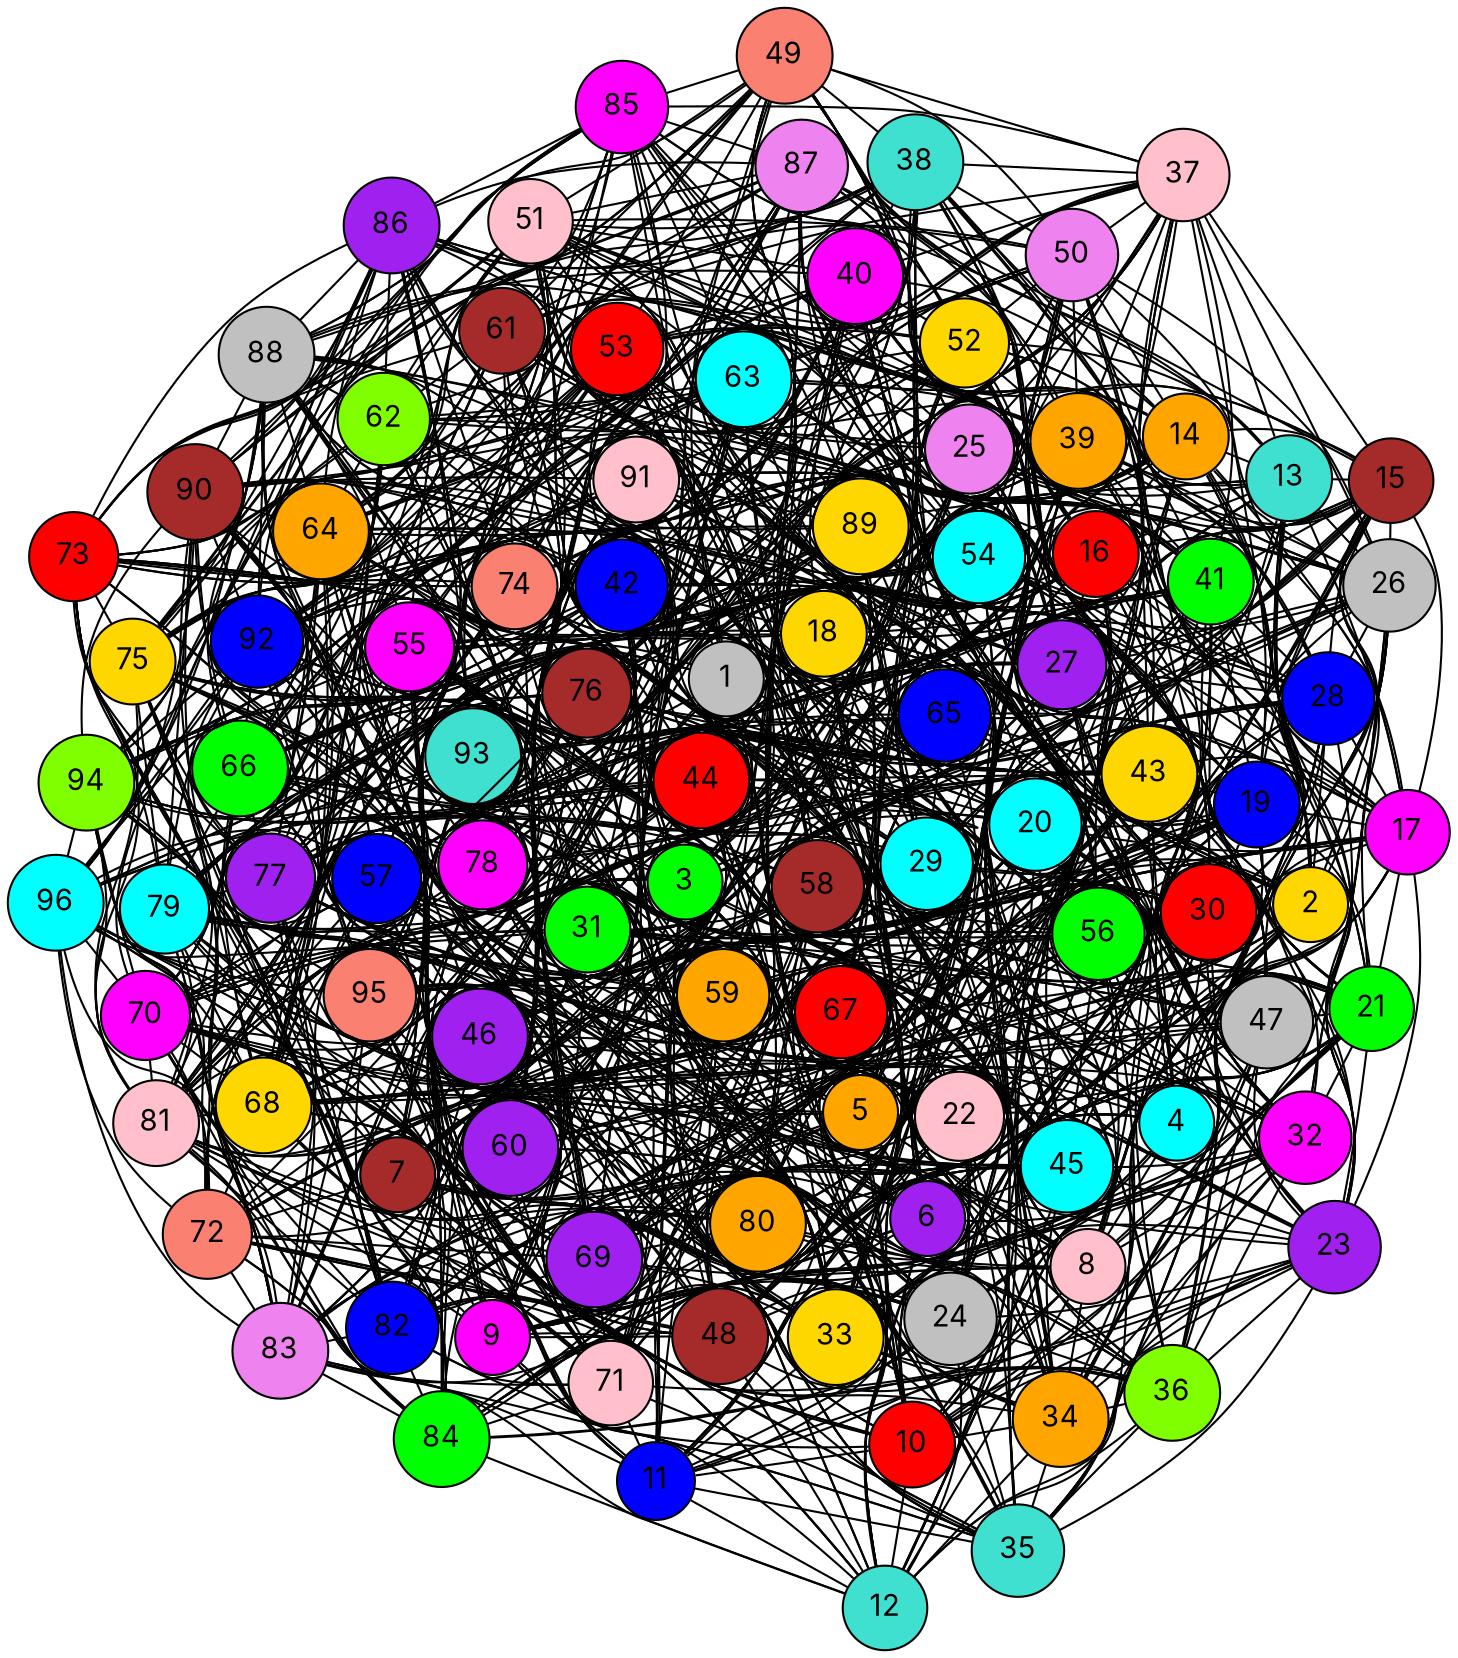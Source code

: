 graph G {
  layout=neato;
  overlap=false;
  splines=true;
  node [shape=circle, style=filled, fontname=Inter];
  1 [label="1", fillcolor="gray", tooltip="v1 color 10"];
  2 [label="2", fillcolor="gold", tooltip="v2 color 3"];
  3 [label="3", fillcolor="green", tooltip="v3 color 1"];
  4 [label="4", fillcolor="cyan", tooltip="v4 color 4"];
  5 [label="5", fillcolor="orange", tooltip="v5 color 6"];
  6 [label="6", fillcolor="purple", tooltip="v6 color 7"];
  7 [label="7", fillcolor="brown", tooltip="v7 color 8"];
  8 [label="8", fillcolor="pink", tooltip="v8 color 9"];
  9 [label="9", fillcolor="magenta", tooltip="v9 color 5"];
  10 [label="10", fillcolor="red", tooltip="v10 color 0"];
  11 [label="11", fillcolor="blue", tooltip="v11 color 2"];
  12 [label="12", fillcolor="turquoise", tooltip="v12 color 11"];
  13 [label="13", fillcolor="turquoise", tooltip="v13 color 11"];
  14 [label="14", fillcolor="orange", tooltip="v14 color 6"];
  15 [label="15", fillcolor="brown", tooltip="v15 color 8"];
  16 [label="16", fillcolor="red", tooltip="v16 color 0"];
  17 [label="17", fillcolor="magenta", tooltip="v17 color 5"];
  18 [label="18", fillcolor="gold", tooltip="v18 color 3"];
  19 [label="19", fillcolor="blue", tooltip="v19 color 2"];
  20 [label="20", fillcolor="cyan", tooltip="v20 color 4"];
  21 [label="21", fillcolor="green", tooltip="v21 color 1"];
  22 [label="22", fillcolor="pink", tooltip="v22 color 9"];
  23 [label="23", fillcolor="purple", tooltip="v23 color 7"];
  24 [label="24", fillcolor="gray", tooltip="v24 color 10"];
  25 [label="25", fillcolor="violet", tooltip="v25 color 12"];
  26 [label="26", fillcolor="gray", tooltip="v26 color 10"];
  27 [label="27", fillcolor="purple", tooltip="v27 color 7"];
  28 [label="28", fillcolor="blue", tooltip="v28 color 2"];
  29 [label="29", fillcolor="cyan", tooltip="v29 color 4"];
  30 [label="30", fillcolor="red", tooltip="v30 color 0"];
  31 [label="31", fillcolor="green", tooltip="v31 color 1"];
  32 [label="32", fillcolor="magenta", tooltip="v32 color 5"];
  33 [label="33", fillcolor="gold", tooltip="v33 color 3"];
  34 [label="34", fillcolor="orange", tooltip="v34 color 6"];
  35 [label="35", fillcolor="turquoise", tooltip="v35 color 11"];
  36 [label="36", fillcolor="chartreuse", tooltip="v36 color 13"];
  37 [label="37", fillcolor="pink", tooltip="v37 color 9"];
  38 [label="38", fillcolor="turquoise", tooltip="v38 color 11"];
  39 [label="39", fillcolor="orange", tooltip="v39 color 6"];
  40 [label="40", fillcolor="magenta", tooltip="v40 color 5"];
  41 [label="41", fillcolor="green", tooltip="v41 color 1"];
  42 [label="42", fillcolor="blue", tooltip="v42 color 2"];
  43 [label="43", fillcolor="gold", tooltip="v43 color 3"];
  44 [label="44", fillcolor="red", tooltip="v44 color 0"];
  45 [label="45", fillcolor="cyan", tooltip="v45 color 4"];
  46 [label="46", fillcolor="purple", tooltip="v46 color 7"];
  47 [label="47", fillcolor="gray", tooltip="v47 color 10"];
  48 [label="48", fillcolor="brown", tooltip="v48 color 8"];
  49 [label="49", fillcolor="salmon", tooltip="v49 color 14"];
  50 [label="50", fillcolor="violet", tooltip="v50 color 12"];
  51 [label="51", fillcolor="pink", tooltip="v51 color 9"];
  52 [label="52", fillcolor="gold", tooltip="v52 color 3"];
  53 [label="53", fillcolor="red", tooltip="v53 color 0"];
  54 [label="54", fillcolor="cyan", tooltip="v54 color 4"];
  55 [label="55", fillcolor="magenta", tooltip="v55 color 5"];
  56 [label="56", fillcolor="green", tooltip="v56 color 1"];
  57 [label="57", fillcolor="blue", tooltip="v57 color 2"];
  58 [label="58", fillcolor="brown", tooltip="v58 color 8"];
  59 [label="59", fillcolor="orange", tooltip="v59 color 6"];
  60 [label="60", fillcolor="purple", tooltip="v60 color 7"];
  61 [label="61", fillcolor="brown", tooltip="v61 color 8"];
  62 [label="62", fillcolor="chartreuse", tooltip="v62 color 13"];
  63 [label="63", fillcolor="cyan", tooltip="v63 color 4"];
  64 [label="64", fillcolor="orange", tooltip="v64 color 6"];
  65 [label="65", fillcolor="blue", tooltip="v65 color 2"];
  66 [label="66", fillcolor="green", tooltip="v66 color 1"];
  67 [label="67", fillcolor="red", tooltip="v67 color 0"];
  68 [label="68", fillcolor="gold", tooltip="v68 color 3"];
  69 [label="69", fillcolor="purple", tooltip="v69 color 7"];
  70 [label="70", fillcolor="magenta", tooltip="v70 color 5"];
  71 [label="71", fillcolor="pink", tooltip="v71 color 9"];
  72 [label="72", fillcolor="salmon", tooltip="v72 color 14"];
  73 [label="73", fillcolor="red", tooltip="v73 color 0"];
  74 [label="74", fillcolor="salmon", tooltip="v74 color 14"];
  75 [label="75", fillcolor="gold", tooltip="v75 color 3"];
  76 [label="76", fillcolor="brown", tooltip="v76 color 8"];
  77 [label="77", fillcolor="purple", tooltip="v77 color 7"];
  78 [label="78", fillcolor="magenta", tooltip="v78 color 5"];
  79 [label="79", fillcolor="cyan", tooltip="v79 color 4"];
  80 [label="80", fillcolor="orange", tooltip="v80 color 6"];
  81 [label="81", fillcolor="pink", tooltip="v81 color 9"];
  82 [label="82", fillcolor="blue", tooltip="v82 color 2"];
  83 [label="83", fillcolor="violet", tooltip="v83 color 12"];
  84 [label="84", fillcolor="green", tooltip="v84 color 1"];
  85 [label="85", fillcolor="magenta", tooltip="v85 color 5"];
  86 [label="86", fillcolor="purple", tooltip="v86 color 7"];
  87 [label="87", fillcolor="violet", tooltip="v87 color 12"];
  88 [label="88", fillcolor="gray", tooltip="v88 color 10"];
  89 [label="89", fillcolor="gold", tooltip="v89 color 3"];
  90 [label="90", fillcolor="brown", tooltip="v90 color 8"];
  91 [label="91", fillcolor="pink", tooltip="v91 color 9"];
  92 [label="92", fillcolor="blue", tooltip="v92 color 2"];
  93 [label="93", fillcolor="turquoise", tooltip="v93 color 11"];
  94 [label="94", fillcolor="chartreuse", tooltip="v94 color 13"];
  95 [label="95", fillcolor="salmon", tooltip="v95 color 14"];
  96 [label="96", fillcolor="cyan", tooltip="v96 color 4"];
  1 -- 2;
  1 -- 3;
  1 -- 4;
  1 -- 5;
  1 -- 6;
  1 -- 7;
  1 -- 8;
  1 -- 9;
  1 -- 10;
  1 -- 11;
  1 -- 12;
  1 -- 13;
  1 -- 14;
  1 -- 25;
  1 -- 27;
  1 -- 37;
  1 -- 40;
  1 -- 49;
  1 -- 53;
  1 -- 61;
  1 -- 66;
  1 -- 73;
  1 -- 79;
  1 -- 85;
  1 -- 92;
  2 -- 3;
  2 -- 4;
  2 -- 5;
  2 -- 6;
  2 -- 7;
  2 -- 8;
  2 -- 9;
  2 -- 10;
  2 -- 11;
  2 -- 12;
  2 -- 13;
  2 -- 14;
  2 -- 15;
  2 -- 26;
  2 -- 28;
  2 -- 38;
  2 -- 41;
  2 -- 50;
  2 -- 54;
  2 -- 62;
  2 -- 67;
  2 -- 74;
  2 -- 80;
  2 -- 86;
  2 -- 93;
  3 -- 4;
  3 -- 5;
  3 -- 6;
  3 -- 7;
  3 -- 8;
  3 -- 9;
  3 -- 10;
  3 -- 11;
  3 -- 12;
  3 -- 14;
  3 -- 15;
  3 -- 16;
  3 -- 25;
  3 -- 27;
  3 -- 29;
  3 -- 39;
  3 -- 42;
  3 -- 51;
  3 -- 55;
  3 -- 63;
  3 -- 68;
  3 -- 75;
  3 -- 81;
  3 -- 87;
  3 -- 94;
  4 -- 5;
  4 -- 6;
  4 -- 7;
  4 -- 8;
  4 -- 9;
  4 -- 10;
  4 -- 11;
  4 -- 12;
  4 -- 15;
  4 -- 16;
  4 -- 17;
  4 -- 26;
  4 -- 28;
  4 -- 30;
  4 -- 37;
  4 -- 40;
  4 -- 43;
  4 -- 52;
  4 -- 56;
  4 -- 64;
  4 -- 69;
  4 -- 76;
  4 -- 82;
  4 -- 88;
  4 -- 95;
  5 -- 6;
  5 -- 7;
  5 -- 8;
  5 -- 9;
  5 -- 10;
  5 -- 11;
  5 -- 12;
  5 -- 16;
  5 -- 17;
  5 -- 18;
  5 -- 27;
  5 -- 29;
  5 -- 31;
  5 -- 38;
  5 -- 41;
  5 -- 44;
  5 -- 49;
  5 -- 53;
  5 -- 57;
  5 -- 65;
  5 -- 70;
  5 -- 77;
  5 -- 83;
  5 -- 89;
  5 -- 96;
  6 -- 7;
  6 -- 8;
  6 -- 9;
  6 -- 10;
  6 -- 11;
  6 -- 12;
  6 -- 17;
  6 -- 18;
  6 -- 19;
  6 -- 28;
  6 -- 30;
  6 -- 32;
  6 -- 39;
  6 -- 42;
  6 -- 45;
  6 -- 50;
  6 -- 54;
  6 -- 58;
  6 -- 61;
  6 -- 66;
  6 -- 71;
  6 -- 78;
  6 -- 84;
  6 -- 90;
  7 -- 8;
  7 -- 9;
  7 -- 10;
  7 -- 11;
  7 -- 12;
  7 -- 18;
  7 -- 19;
  7 -- 20;
  7 -- 29;
  7 -- 31;
  7 -- 33;
  7 -- 40;
  7 -- 43;
  7 -- 46;
  7 -- 51;
  7 -- 55;
  7 -- 59;
  7 -- 62;
  7 -- 67;
  7 -- 72;
  7 -- 73;
  7 -- 79;
  7 -- 91;
  8 -- 9;
  8 -- 10;
  8 -- 11;
  8 -- 12;
  8 -- 19;
  8 -- 20;
  8 -- 21;
  8 -- 30;
  8 -- 32;
  8 -- 34;
  8 -- 41;
  8 -- 44;
  8 -- 47;
  8 -- 52;
  8 -- 56;
  8 -- 60;
  8 -- 63;
  8 -- 68;
  8 -- 74;
  8 -- 80;
  8 -- 85;
  8 -- 92;
  9 -- 10;
  9 -- 11;
  9 -- 12;
  9 -- 20;
  9 -- 21;
  9 -- 22;
  9 -- 31;
  9 -- 33;
  9 -- 35;
  9 -- 42;
  9 -- 45;
  9 -- 48;
  9 -- 53;
  9 -- 57;
  9 -- 64;
  9 -- 69;
  9 -- 75;
  9 -- 81;
  9 -- 86;
  9 -- 93;
  10 -- 11;
  10 -- 12;
  10 -- 21;
  10 -- 22;
  10 -- 23;
  10 -- 32;
  10 -- 34;
  10 -- 36;
  10 -- 43;
  10 -- 46;
  10 -- 54;
  10 -- 58;
  10 -- 65;
  10 -- 70;
  10 -- 76;
  10 -- 82;
  10 -- 87;
  10 -- 94;
  11 -- 12;
  11 -- 22;
  11 -- 23;
  11 -- 24;
  11 -- 33;
  11 -- 35;
  11 -- 44;
  11 -- 47;
  11 -- 55;
  11 -- 59;
  11 -- 66;
  11 -- 71;
  11 -- 77;
  11 -- 83;
  11 -- 88;
  11 -- 95;
  12 -- 23;
  12 -- 24;
  12 -- 34;
  12 -- 36;
  12 -- 45;
  12 -- 48;
  12 -- 56;
  12 -- 60;
  12 -- 67;
  12 -- 72;
  12 -- 78;
  12 -- 84;
  12 -- 89;
  12 -- 96;
  13 -- 14;
  13 -- 15;
  13 -- 16;
  13 -- 17;
  13 -- 18;
  13 -- 19;
  13 -- 20;
  13 -- 21;
  13 -- 22;
  13 -- 23;
  13 -- 24;
  13 -- 25;
  13 -- 26;
  13 -- 37;
  13 -- 39;
  13 -- 49;
  13 -- 52;
  13 -- 61;
  13 -- 65;
  13 -- 73;
  13 -- 78;
  13 -- 85;
  13 -- 91;
  14 -- 15;
  14 -- 16;
  14 -- 17;
  14 -- 18;
  14 -- 19;
  14 -- 20;
  14 -- 21;
  14 -- 22;
  14 -- 23;
  14 -- 24;
  14 -- 25;
  14 -- 26;
  14 -- 27;
  14 -- 38;
  14 -- 40;
  14 -- 50;
  14 -- 53;
  14 -- 62;
  14 -- 66;
  14 -- 74;
  14 -- 79;
  14 -- 86;
  14 -- 92;
  15 -- 16;
  15 -- 17;
  15 -- 18;
  15 -- 19;
  15 -- 20;
  15 -- 21;
  15 -- 22;
  15 -- 23;
  15 -- 24;
  15 -- 26;
  15 -- 27;
  15 -- 28;
  15 -- 37;
  15 -- 39;
  15 -- 41;
  15 -- 51;
  15 -- 54;
  15 -- 63;
  15 -- 67;
  15 -- 75;
  15 -- 80;
  15 -- 87;
  15 -- 93;
  16 -- 17;
  16 -- 18;
  16 -- 19;
  16 -- 20;
  16 -- 21;
  16 -- 22;
  16 -- 23;
  16 -- 24;
  16 -- 27;
  16 -- 28;
  16 -- 29;
  16 -- 38;
  16 -- 40;
  16 -- 42;
  16 -- 49;
  16 -- 52;
  16 -- 55;
  16 -- 64;
  16 -- 68;
  16 -- 76;
  16 -- 81;
  16 -- 88;
  16 -- 94;
  17 -- 18;
  17 -- 19;
  17 -- 20;
  17 -- 21;
  17 -- 22;
  17 -- 23;
  17 -- 24;
  17 -- 28;
  17 -- 29;
  17 -- 30;
  17 -- 39;
  17 -- 41;
  17 -- 43;
  17 -- 50;
  17 -- 53;
  17 -- 56;
  17 -- 61;
  17 -- 65;
  17 -- 69;
  17 -- 77;
  17 -- 82;
  17 -- 89;
  17 -- 95;
  18 -- 19;
  18 -- 20;
  18 -- 21;
  18 -- 22;
  18 -- 23;
  18 -- 24;
  18 -- 29;
  18 -- 30;
  18 -- 31;
  18 -- 40;
  18 -- 42;
  18 -- 44;
  18 -- 51;
  18 -- 54;
  18 -- 57;
  18 -- 62;
  18 -- 66;
  18 -- 70;
  18 -- 73;
  18 -- 78;
  18 -- 83;
  18 -- 90;
  18 -- 96;
  19 -- 20;
  19 -- 21;
  19 -- 22;
  19 -- 23;
  19 -- 24;
  19 -- 30;
  19 -- 31;
  19 -- 32;
  19 -- 41;
  19 -- 43;
  19 -- 45;
  19 -- 52;
  19 -- 55;
  19 -- 58;
  19 -- 63;
  19 -- 67;
  19 -- 71;
  19 -- 74;
  19 -- 79;
  19 -- 84;
  19 -- 85;
  19 -- 91;
  20 -- 21;
  20 -- 22;
  20 -- 23;
  20 -- 24;
  20 -- 31;
  20 -- 32;
  20 -- 33;
  20 -- 42;
  20 -- 44;
  20 -- 46;
  20 -- 53;
  20 -- 56;
  20 -- 59;
  20 -- 64;
  20 -- 68;
  20 -- 72;
  20 -- 75;
  20 -- 80;
  20 -- 86;
  20 -- 92;
  21 -- 22;
  21 -- 23;
  21 -- 24;
  21 -- 32;
  21 -- 33;
  21 -- 34;
  21 -- 43;
  21 -- 45;
  21 -- 47;
  21 -- 54;
  21 -- 57;
  21 -- 60;
  21 -- 65;
  21 -- 69;
  21 -- 76;
  21 -- 81;
  21 -- 87;
  21 -- 93;
  22 -- 23;
  22 -- 24;
  22 -- 33;
  22 -- 34;
  22 -- 35;
  22 -- 44;
  22 -- 46;
  22 -- 48;
  22 -- 55;
  22 -- 58;
  22 -- 66;
  22 -- 70;
  22 -- 77;
  22 -- 82;
  22 -- 88;
  22 -- 94;
  23 -- 24;
  23 -- 34;
  23 -- 35;
  23 -- 36;
  23 -- 45;
  23 -- 47;
  23 -- 56;
  23 -- 59;
  23 -- 67;
  23 -- 71;
  23 -- 78;
  23 -- 83;
  23 -- 89;
  23 -- 95;
  24 -- 35;
  24 -- 36;
  24 -- 46;
  24 -- 48;
  24 -- 57;
  24 -- 60;
  24 -- 68;
  24 -- 72;
  24 -- 79;
  24 -- 84;
  24 -- 90;
  24 -- 96;
  25 -- 26;
  25 -- 27;
  25 -- 28;
  25 -- 29;
  25 -- 30;
  25 -- 31;
  25 -- 32;
  25 -- 33;
  25 -- 34;
  25 -- 35;
  25 -- 36;
  25 -- 37;
  25 -- 38;
  25 -- 49;
  25 -- 51;
  25 -- 61;
  25 -- 64;
  25 -- 73;
  25 -- 77;
  25 -- 85;
  25 -- 90;
  26 -- 27;
  26 -- 28;
  26 -- 29;
  26 -- 30;
  26 -- 31;
  26 -- 32;
  26 -- 33;
  26 -- 34;
  26 -- 35;
  26 -- 36;
  26 -- 37;
  26 -- 38;
  26 -- 39;
  26 -- 50;
  26 -- 52;
  26 -- 62;
  26 -- 65;
  26 -- 74;
  26 -- 78;
  26 -- 86;
  26 -- 91;
  27 -- 28;
  27 -- 29;
  27 -- 30;
  27 -- 31;
  27 -- 32;
  27 -- 33;
  27 -- 34;
  27 -- 35;
  27 -- 36;
  27 -- 38;
  27 -- 39;
  27 -- 40;
  27 -- 49;
  27 -- 51;
  27 -- 53;
  27 -- 63;
  27 -- 66;
  27 -- 75;
  27 -- 79;
  27 -- 87;
  27 -- 92;
  28 -- 29;
  28 -- 30;
  28 -- 31;
  28 -- 32;
  28 -- 33;
  28 -- 34;
  28 -- 35;
  28 -- 36;
  28 -- 39;
  28 -- 40;
  28 -- 41;
  28 -- 50;
  28 -- 52;
  28 -- 54;
  28 -- 61;
  28 -- 64;
  28 -- 67;
  28 -- 76;
  28 -- 80;
  28 -- 88;
  28 -- 93;
  29 -- 30;
  29 -- 31;
  29 -- 32;
  29 -- 33;
  29 -- 34;
  29 -- 35;
  29 -- 36;
  29 -- 40;
  29 -- 41;
  29 -- 42;
  29 -- 51;
  29 -- 53;
  29 -- 55;
  29 -- 62;
  29 -- 65;
  29 -- 68;
  29 -- 73;
  29 -- 77;
  29 -- 81;
  29 -- 89;
  29 -- 94;
  30 -- 31;
  30 -- 32;
  30 -- 33;
  30 -- 34;
  30 -- 35;
  30 -- 36;
  30 -- 41;
  30 -- 42;
  30 -- 43;
  30 -- 52;
  30 -- 54;
  30 -- 56;
  30 -- 63;
  30 -- 66;
  30 -- 69;
  30 -- 74;
  30 -- 78;
  30 -- 82;
  30 -- 85;
  30 -- 90;
  30 -- 95;
  31 -- 32;
  31 -- 33;
  31 -- 34;
  31 -- 35;
  31 -- 36;
  31 -- 42;
  31 -- 43;
  31 -- 44;
  31 -- 53;
  31 -- 55;
  31 -- 57;
  31 -- 64;
  31 -- 67;
  31 -- 70;
  31 -- 75;
  31 -- 79;
  31 -- 83;
  31 -- 86;
  31 -- 91;
  31 -- 96;
  32 -- 33;
  32 -- 34;
  32 -- 35;
  32 -- 36;
  32 -- 43;
  32 -- 44;
  32 -- 45;
  32 -- 54;
  32 -- 56;
  32 -- 58;
  32 -- 65;
  32 -- 68;
  32 -- 71;
  32 -- 76;
  32 -- 80;
  32 -- 84;
  32 -- 87;
  32 -- 92;
  33 -- 34;
  33 -- 35;
  33 -- 36;
  33 -- 44;
  33 -- 45;
  33 -- 46;
  33 -- 55;
  33 -- 57;
  33 -- 59;
  33 -- 66;
  33 -- 69;
  33 -- 72;
  33 -- 77;
  33 -- 81;
  33 -- 88;
  33 -- 93;
  34 -- 35;
  34 -- 36;
  34 -- 45;
  34 -- 46;
  34 -- 47;
  34 -- 56;
  34 -- 58;
  34 -- 60;
  34 -- 67;
  34 -- 70;
  34 -- 78;
  34 -- 82;
  34 -- 89;
  34 -- 94;
  35 -- 36;
  35 -- 46;
  35 -- 47;
  35 -- 48;
  35 -- 57;
  35 -- 59;
  35 -- 68;
  35 -- 71;
  35 -- 79;
  35 -- 83;
  35 -- 90;
  35 -- 95;
  36 -- 47;
  36 -- 48;
  36 -- 58;
  36 -- 60;
  36 -- 69;
  36 -- 72;
  36 -- 80;
  36 -- 84;
  36 -- 91;
  36 -- 96;
  37 -- 38;
  37 -- 39;
  37 -- 40;
  37 -- 41;
  37 -- 42;
  37 -- 43;
  37 -- 44;
  37 -- 45;
  37 -- 46;
  37 -- 47;
  37 -- 48;
  37 -- 49;
  37 -- 50;
  37 -- 61;
  37 -- 63;
  37 -- 73;
  37 -- 76;
  37 -- 85;
  37 -- 89;
  38 -- 39;
  38 -- 40;
  38 -- 41;
  38 -- 42;
  38 -- 43;
  38 -- 44;
  38 -- 45;
  38 -- 46;
  38 -- 47;
  38 -- 48;
  38 -- 49;
  38 -- 50;
  38 -- 51;
  38 -- 62;
  38 -- 64;
  38 -- 74;
  38 -- 77;
  38 -- 86;
  38 -- 90;
  39 -- 40;
  39 -- 41;
  39 -- 42;
  39 -- 43;
  39 -- 44;
  39 -- 45;
  39 -- 46;
  39 -- 47;
  39 -- 48;
  39 -- 50;
  39 -- 51;
  39 -- 52;
  39 -- 61;
  39 -- 63;
  39 -- 65;
  39 -- 75;
  39 -- 78;
  39 -- 87;
  39 -- 91;
  40 -- 41;
  40 -- 42;
  40 -- 43;
  40 -- 44;
  40 -- 45;
  40 -- 46;
  40 -- 47;
  40 -- 48;
  40 -- 51;
  40 -- 52;
  40 -- 53;
  40 -- 62;
  40 -- 64;
  40 -- 66;
  40 -- 73;
  40 -- 76;
  40 -- 79;
  40 -- 88;
  40 -- 92;
  41 -- 42;
  41 -- 43;
  41 -- 44;
  41 -- 45;
  41 -- 46;
  41 -- 47;
  41 -- 48;
  41 -- 52;
  41 -- 53;
  41 -- 54;
  41 -- 63;
  41 -- 65;
  41 -- 67;
  41 -- 74;
  41 -- 77;
  41 -- 80;
  41 -- 85;
  41 -- 89;
  41 -- 93;
  42 -- 43;
  42 -- 44;
  42 -- 45;
  42 -- 46;
  42 -- 47;
  42 -- 48;
  42 -- 53;
  42 -- 54;
  42 -- 55;
  42 -- 64;
  42 -- 66;
  42 -- 68;
  42 -- 75;
  42 -- 78;
  42 -- 81;
  42 -- 86;
  42 -- 90;
  42 -- 94;
  43 -- 44;
  43 -- 45;
  43 -- 46;
  43 -- 47;
  43 -- 48;
  43 -- 54;
  43 -- 55;
  43 -- 56;
  43 -- 65;
  43 -- 67;
  43 -- 69;
  43 -- 76;
  43 -- 79;
  43 -- 82;
  43 -- 87;
  43 -- 91;
  43 -- 95;
  44 -- 45;
  44 -- 46;
  44 -- 47;
  44 -- 48;
  44 -- 55;
  44 -- 56;
  44 -- 57;
  44 -- 66;
  44 -- 68;
  44 -- 70;
  44 -- 77;
  44 -- 80;
  44 -- 83;
  44 -- 88;
  44 -- 92;
  44 -- 96;
  45 -- 46;
  45 -- 47;
  45 -- 48;
  45 -- 56;
  45 -- 57;
  45 -- 58;
  45 -- 67;
  45 -- 69;
  45 -- 71;
  45 -- 78;
  45 -- 81;
  45 -- 84;
  45 -- 89;
  45 -- 93;
  46 -- 47;
  46 -- 48;
  46 -- 57;
  46 -- 58;
  46 -- 59;
  46 -- 68;
  46 -- 70;
  46 -- 72;
  46 -- 79;
  46 -- 82;
  46 -- 90;
  46 -- 94;
  47 -- 48;
  47 -- 58;
  47 -- 59;
  47 -- 60;
  47 -- 69;
  47 -- 71;
  47 -- 80;
  47 -- 83;
  47 -- 91;
  47 -- 95;
  48 -- 59;
  48 -- 60;
  48 -- 70;
  48 -- 72;
  48 -- 81;
  48 -- 84;
  48 -- 92;
  48 -- 96;
  49 -- 50;
  49 -- 51;
  49 -- 52;
  49 -- 53;
  49 -- 54;
  49 -- 55;
  49 -- 56;
  49 -- 57;
  49 -- 58;
  49 -- 59;
  49 -- 60;
  49 -- 61;
  49 -- 62;
  49 -- 73;
  49 -- 75;
  49 -- 85;
  49 -- 88;
  50 -- 51;
  50 -- 52;
  50 -- 53;
  50 -- 54;
  50 -- 55;
  50 -- 56;
  50 -- 57;
  50 -- 58;
  50 -- 59;
  50 -- 60;
  50 -- 61;
  50 -- 62;
  50 -- 63;
  50 -- 74;
  50 -- 76;
  50 -- 86;
  50 -- 89;
  51 -- 52;
  51 -- 53;
  51 -- 54;
  51 -- 55;
  51 -- 56;
  51 -- 57;
  51 -- 58;
  51 -- 59;
  51 -- 60;
  51 -- 62;
  51 -- 63;
  51 -- 64;
  51 -- 73;
  51 -- 75;
  51 -- 77;
  51 -- 87;
  51 -- 90;
  52 -- 53;
  52 -- 54;
  52 -- 55;
  52 -- 56;
  52 -- 57;
  52 -- 58;
  52 -- 59;
  52 -- 60;
  52 -- 63;
  52 -- 64;
  52 -- 65;
  52 -- 74;
  52 -- 76;
  52 -- 78;
  52 -- 85;
  52 -- 88;
  52 -- 91;
  53 -- 54;
  53 -- 55;
  53 -- 56;
  53 -- 57;
  53 -- 58;
  53 -- 59;
  53 -- 60;
  53 -- 64;
  53 -- 65;
  53 -- 66;
  53 -- 75;
  53 -- 77;
  53 -- 79;
  53 -- 86;
  53 -- 89;
  53 -- 92;
  54 -- 55;
  54 -- 56;
  54 -- 57;
  54 -- 58;
  54 -- 59;
  54 -- 60;
  54 -- 65;
  54 -- 66;
  54 -- 67;
  54 -- 76;
  54 -- 78;
  54 -- 80;
  54 -- 87;
  54 -- 90;
  54 -- 93;
  55 -- 56;
  55 -- 57;
  55 -- 58;
  55 -- 59;
  55 -- 60;
  55 -- 66;
  55 -- 67;
  55 -- 68;
  55 -- 77;
  55 -- 79;
  55 -- 81;
  55 -- 88;
  55 -- 91;
  55 -- 94;
  56 -- 57;
  56 -- 58;
  56 -- 59;
  56 -- 60;
  56 -- 67;
  56 -- 68;
  56 -- 69;
  56 -- 78;
  56 -- 80;
  56 -- 82;
  56 -- 89;
  56 -- 92;
  56 -- 95;
  57 -- 58;
  57 -- 59;
  57 -- 60;
  57 -- 68;
  57 -- 69;
  57 -- 70;
  57 -- 79;
  57 -- 81;
  57 -- 83;
  57 -- 90;
  57 -- 93;
  57 -- 96;
  58 -- 59;
  58 -- 60;
  58 -- 69;
  58 -- 70;
  58 -- 71;
  58 -- 80;
  58 -- 82;
  58 -- 84;
  58 -- 91;
  58 -- 94;
  59 -- 60;
  59 -- 70;
  59 -- 71;
  59 -- 72;
  59 -- 81;
  59 -- 83;
  59 -- 92;
  59 -- 95;
  60 -- 71;
  60 -- 72;
  60 -- 82;
  60 -- 84;
  60 -- 93;
  60 -- 96;
  61 -- 62;
  61 -- 63;
  61 -- 64;
  61 -- 65;
  61 -- 66;
  61 -- 67;
  61 -- 68;
  61 -- 69;
  61 -- 70;
  61 -- 71;
  61 -- 72;
  61 -- 73;
  61 -- 74;
  61 -- 85;
  61 -- 87;
  62 -- 63;
  62 -- 64;
  62 -- 65;
  62 -- 66;
  62 -- 67;
  62 -- 68;
  62 -- 69;
  62 -- 70;
  62 -- 71;
  62 -- 72;
  62 -- 73;
  62 -- 74;
  62 -- 75;
  62 -- 86;
  62 -- 88;
  63 -- 64;
  63 -- 65;
  63 -- 66;
  63 -- 67;
  63 -- 68;
  63 -- 69;
  63 -- 70;
  63 -- 71;
  63 -- 72;
  63 -- 74;
  63 -- 75;
  63 -- 76;
  63 -- 85;
  63 -- 87;
  63 -- 89;
  64 -- 65;
  64 -- 66;
  64 -- 67;
  64 -- 68;
  64 -- 69;
  64 -- 70;
  64 -- 71;
  64 -- 72;
  64 -- 75;
  64 -- 76;
  64 -- 77;
  64 -- 86;
  64 -- 88;
  64 -- 90;
  65 -- 66;
  65 -- 67;
  65 -- 68;
  65 -- 69;
  65 -- 70;
  65 -- 71;
  65 -- 72;
  65 -- 76;
  65 -- 77;
  65 -- 78;
  65 -- 87;
  65 -- 89;
  65 -- 91;
  66 -- 67;
  66 -- 68;
  66 -- 69;
  66 -- 70;
  66 -- 71;
  66 -- 72;
  66 -- 77;
  66 -- 78;
  66 -- 79;
  66 -- 88;
  66 -- 90;
  66 -- 92;
  67 -- 68;
  67 -- 69;
  67 -- 70;
  67 -- 71;
  67 -- 72;
  67 -- 78;
  67 -- 79;
  67 -- 80;
  67 -- 89;
  67 -- 91;
  67 -- 93;
  68 -- 69;
  68 -- 70;
  68 -- 71;
  68 -- 72;
  68 -- 79;
  68 -- 80;
  68 -- 81;
  68 -- 90;
  68 -- 92;
  68 -- 94;
  69 -- 70;
  69 -- 71;
  69 -- 72;
  69 -- 80;
  69 -- 81;
  69 -- 82;
  69 -- 91;
  69 -- 93;
  69 -- 95;
  70 -- 71;
  70 -- 72;
  70 -- 81;
  70 -- 82;
  70 -- 83;
  70 -- 92;
  70 -- 94;
  70 -- 96;
  71 -- 72;
  71 -- 82;
  71 -- 83;
  71 -- 84;
  71 -- 93;
  71 -- 95;
  72 -- 83;
  72 -- 84;
  72 -- 94;
  72 -- 96;
  73 -- 74;
  73 -- 75;
  73 -- 76;
  73 -- 77;
  73 -- 78;
  73 -- 79;
  73 -- 80;
  73 -- 81;
  73 -- 82;
  73 -- 83;
  73 -- 84;
  73 -- 85;
  73 -- 86;
  74 -- 75;
  74 -- 76;
  74 -- 77;
  74 -- 78;
  74 -- 79;
  74 -- 80;
  74 -- 81;
  74 -- 82;
  74 -- 83;
  74 -- 84;
  74 -- 85;
  74 -- 86;
  74 -- 87;
  75 -- 76;
  75 -- 77;
  75 -- 78;
  75 -- 79;
  75 -- 80;
  75 -- 81;
  75 -- 82;
  75 -- 83;
  75 -- 84;
  75 -- 86;
  75 -- 87;
  75 -- 88;
  76 -- 77;
  76 -- 78;
  76 -- 79;
  76 -- 80;
  76 -- 81;
  76 -- 82;
  76 -- 83;
  76 -- 84;
  76 -- 87;
  76 -- 88;
  76 -- 89;
  77 -- 78;
  77 -- 79;
  77 -- 80;
  77 -- 81;
  77 -- 82;
  77 -- 83;
  77 -- 84;
  77 -- 88;
  77 -- 89;
  77 -- 90;
  78 -- 79;
  78 -- 80;
  78 -- 81;
  78 -- 82;
  78 -- 83;
  78 -- 84;
  78 -- 89;
  78 -- 90;
  78 -- 91;
  79 -- 80;
  79 -- 81;
  79 -- 82;
  79 -- 83;
  79 -- 84;
  79 -- 90;
  79 -- 91;
  79 -- 92;
  80 -- 81;
  80 -- 82;
  80 -- 83;
  80 -- 84;
  80 -- 91;
  80 -- 92;
  80 -- 93;
  81 -- 82;
  81 -- 83;
  81 -- 84;
  81 -- 92;
  81 -- 93;
  81 -- 94;
  82 -- 83;
  82 -- 84;
  82 -- 93;
  82 -- 94;
  82 -- 95;
  83 -- 84;
  83 -- 94;
  83 -- 95;
  83 -- 96;
  84 -- 95;
  84 -- 96;
  85 -- 86;
  85 -- 87;
  85 -- 88;
  85 -- 89;
  85 -- 90;
  85 -- 91;
  85 -- 92;
  85 -- 93;
  85 -- 94;
  85 -- 95;
  85 -- 96;
  86 -- 87;
  86 -- 88;
  86 -- 89;
  86 -- 90;
  86 -- 91;
  86 -- 92;
  86 -- 93;
  86 -- 94;
  86 -- 95;
  86 -- 96;
  87 -- 88;
  87 -- 89;
  87 -- 90;
  87 -- 91;
  87 -- 92;
  87 -- 93;
  87 -- 94;
  87 -- 95;
  87 -- 96;
  88 -- 89;
  88 -- 90;
  88 -- 91;
  88 -- 92;
  88 -- 93;
  88 -- 94;
  88 -- 95;
  88 -- 96;
  89 -- 90;
  89 -- 91;
  89 -- 92;
  89 -- 93;
  89 -- 94;
  89 -- 95;
  89 -- 96;
  90 -- 91;
  90 -- 92;
  90 -- 93;
  90 -- 94;
  90 -- 95;
  90 -- 96;
  91 -- 92;
  91 -- 93;
  91 -- 94;
  91 -- 95;
  91 -- 96;
  92 -- 93;
  92 -- 94;
  92 -- 95;
  92 -- 96;
  93 -- 94;
  93 -- 95;
  93 -- 96;
  94 -- 95;
  94 -- 96;
  95 -- 96;
}
